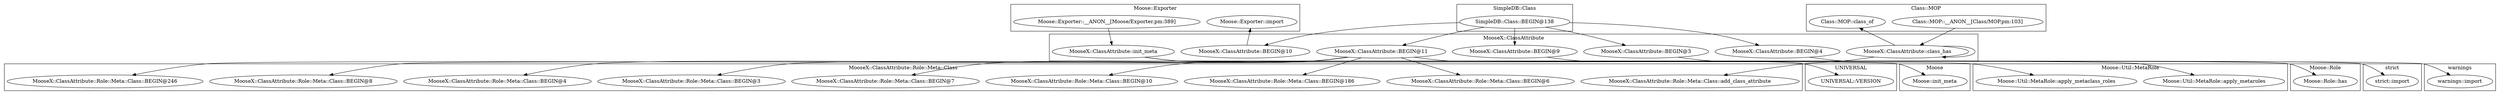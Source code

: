digraph {
graph [overlap=false]
subgraph cluster_MooseX_ClassAttribute_Role_Meta_Class {
	label="MooseX::ClassAttribute::Role::Meta::Class";
	"MooseX::ClassAttribute::Role::Meta::Class::BEGIN@246";
	"MooseX::ClassAttribute::Role::Meta::Class::BEGIN@6";
	"MooseX::ClassAttribute::Role::Meta::Class::BEGIN@186";
	"MooseX::ClassAttribute::Role::Meta::Class::BEGIN@10";
	"MooseX::ClassAttribute::Role::Meta::Class::BEGIN@7";
	"MooseX::ClassAttribute::Role::Meta::Class::BEGIN@3";
	"MooseX::ClassAttribute::Role::Meta::Class::BEGIN@4";
	"MooseX::ClassAttribute::Role::Meta::Class::add_class_attribute";
	"MooseX::ClassAttribute::Role::Meta::Class::BEGIN@8";
}
subgraph cluster_warnings {
	label="warnings";
	"warnings::import";
}
subgraph cluster_Moose_Exporter {
	label="Moose::Exporter";
	"Moose::Exporter::__ANON__[Moose/Exporter.pm:389]";
	"Moose::Exporter::import";
}
subgraph cluster_Moose {
	label="Moose";
	"Moose::init_meta";
}
subgraph cluster_Moose_Util_MetaRole {
	label="Moose::Util::MetaRole";
	"Moose::Util::MetaRole::apply_metaroles";
	"Moose::Util::MetaRole::apply_metaclass_roles";
}
subgraph cluster_UNIVERSAL {
	label="UNIVERSAL";
	"UNIVERSAL::VERSION";
}
subgraph cluster_SimpleDB_Class {
	label="SimpleDB::Class";
	"SimpleDB::Class::BEGIN@138";
}
subgraph cluster_strict {
	label="strict";
	"strict::import";
}
subgraph cluster_Class_MOP {
	label="Class::MOP";
	"Class::MOP::__ANON__[Class/MOP.pm:103]";
	"Class::MOP::class_of";
}
subgraph cluster_MooseX_ClassAttribute {
	label="MooseX::ClassAttribute";
	"MooseX::ClassAttribute::class_has";
	"MooseX::ClassAttribute::BEGIN@9";
	"MooseX::ClassAttribute::init_meta";
	"MooseX::ClassAttribute::BEGIN@11";
	"MooseX::ClassAttribute::BEGIN@3";
	"MooseX::ClassAttribute::BEGIN@10";
	"MooseX::ClassAttribute::BEGIN@4";
}
subgraph cluster_Moose_Role {
	label="Moose::Role";
	"Moose::Role::has";
}
"MooseX::ClassAttribute::BEGIN@10" -> "Moose::Exporter::import";
"MooseX::ClassAttribute::init_meta" -> "Moose::Util::MetaRole::apply_metaclass_roles";
"MooseX::ClassAttribute::class_has" -> "MooseX::ClassAttribute::Role::Meta::Class::add_class_attribute";
"SimpleDB::Class::BEGIN@138" -> "MooseX::ClassAttribute::BEGIN@3";
"MooseX::ClassAttribute::BEGIN@11" -> "MooseX::ClassAttribute::Role::Meta::Class::BEGIN@4";
"Moose::Exporter::__ANON__[Moose/Exporter.pm:389]" -> "MooseX::ClassAttribute::init_meta";
"MooseX::ClassAttribute::BEGIN@11" -> "MooseX::ClassAttribute::Role::Meta::Class::BEGIN@186";
"MooseX::ClassAttribute::BEGIN@11" -> "MooseX::ClassAttribute::Role::Meta::Class::BEGIN@7";
"MooseX::ClassAttribute::init_meta" -> "Moose::init_meta";
"MooseX::ClassAttribute::BEGIN@11" -> "MooseX::ClassAttribute::Role::Meta::Class::BEGIN@6";
"SimpleDB::Class::BEGIN@138" -> "MooseX::ClassAttribute::BEGIN@9";
"SimpleDB::Class::BEGIN@138" -> "MooseX::ClassAttribute::BEGIN@10";
"SimpleDB::Class::BEGIN@138" -> "MooseX::ClassAttribute::BEGIN@11";
"MooseX::ClassAttribute::class_has" -> "Class::MOP::class_of";
"SimpleDB::Class::BEGIN@138" -> "MooseX::ClassAttribute::BEGIN@4";
"MooseX::ClassAttribute::init_meta" -> "Moose::Util::MetaRole::apply_metaroles";
"MooseX::ClassAttribute::BEGIN@11" -> "MooseX::ClassAttribute::Role::Meta::Class::BEGIN@3";
"Class::MOP::__ANON__[Class/MOP.pm:103]" -> "MooseX::ClassAttribute::class_has";
"MooseX::ClassAttribute::class_has" -> "MooseX::ClassAttribute::class_has";
"MooseX::ClassAttribute::BEGIN@11" -> "Moose::Role::has";
"MooseX::ClassAttribute::BEGIN@4" -> "warnings::import";
"MooseX::ClassAttribute::BEGIN@11" -> "MooseX::ClassAttribute::Role::Meta::Class::BEGIN@8";
"MooseX::ClassAttribute::BEGIN@11" -> "MooseX::ClassAttribute::Role::Meta::Class::BEGIN@246";
"MooseX::ClassAttribute::BEGIN@11" -> "MooseX::ClassAttribute::Role::Meta::Class::BEGIN@10";
"MooseX::ClassAttribute::BEGIN@9" -> "UNIVERSAL::VERSION";
"MooseX::ClassAttribute::BEGIN@3" -> "strict::import";
}
